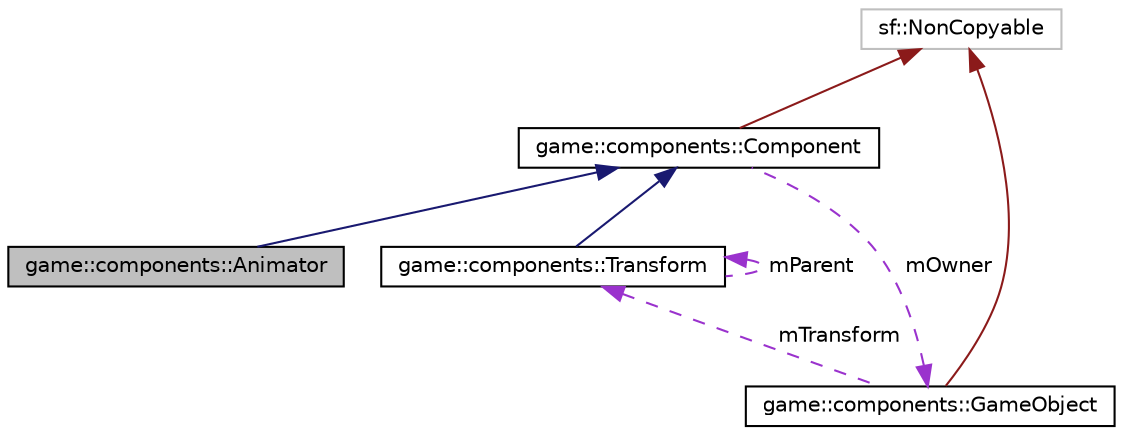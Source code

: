 digraph "game::components::Animator"
{
 // LATEX_PDF_SIZE
  edge [fontname="Helvetica",fontsize="10",labelfontname="Helvetica",labelfontsize="10"];
  node [fontname="Helvetica",fontsize="10",shape=record];
  Node1 [label="game::components::Animator",height=0.2,width=0.4,color="black", fillcolor="grey75", style="filled", fontcolor="black",tooltip="base class of all the animator components"];
  Node2 -> Node1 [dir="back",color="midnightblue",fontsize="10",style="solid"];
  Node2 [label="game::components::Component",height=0.2,width=0.4,color="black", fillcolor="white", style="filled",URL="$classgame_1_1components_1_1Component.html",tooltip="base class for all components"];
  Node3 -> Node2 [dir="back",color="firebrick4",fontsize="10",style="solid"];
  Node3 [label="sf::NonCopyable",height=0.2,width=0.4,color="grey75", fillcolor="white", style="filled",tooltip=" "];
  Node4 -> Node2 [dir="back",color="darkorchid3",fontsize="10",style="dashed",label=" mOwner" ];
  Node4 [label="game::components::GameObject",height=0.2,width=0.4,color="black", fillcolor="white", style="filled",URL="$classgame_1_1components_1_1GameObject.html",tooltip="container class for a group of components"];
  Node3 -> Node4 [dir="back",color="firebrick4",fontsize="10",style="solid"];
  Node5 -> Node4 [dir="back",color="darkorchid3",fontsize="10",style="dashed",label=" mTransform" ];
  Node5 [label="game::components::Transform",height=0.2,width=0.4,color="black", fillcolor="white", style="filled",URL="$classgame_1_1components_1_1Transform.html",tooltip="transform component of a gameobject"];
  Node2 -> Node5 [dir="back",color="midnightblue",fontsize="10",style="solid"];
  Node5 -> Node5 [dir="back",color="darkorchid3",fontsize="10",style="dashed",label=" mParent" ];
}
